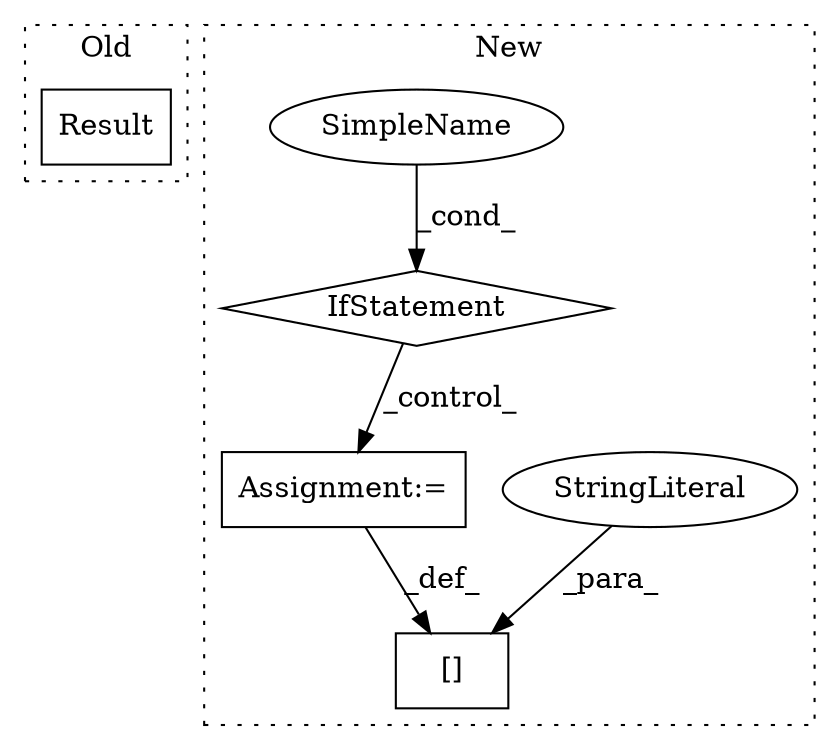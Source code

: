 digraph G {
subgraph cluster0 {
1 [label="Result" a="32" s="2103,2121" l="7,1" shape="box"];
label = "Old";
style="dotted";
}
subgraph cluster1 {
2 [label="[]" a="2" s="2441,2461" l="13,1" shape="box"];
3 [label="StringLiteral" a="45" s="2454" l="7" shape="ellipse"];
4 [label="Assignment:=" a="7" s="2462" l="1" shape="box"];
5 [label="IfStatement" a="25" s="2208,2219" l="4,2" shape="diamond"];
6 [label="SimpleName" a="42" s="2212" l="7" shape="ellipse"];
label = "New";
style="dotted";
}
3 -> 2 [label="_para_"];
4 -> 2 [label="_def_"];
5 -> 4 [label="_control_"];
6 -> 5 [label="_cond_"];
}